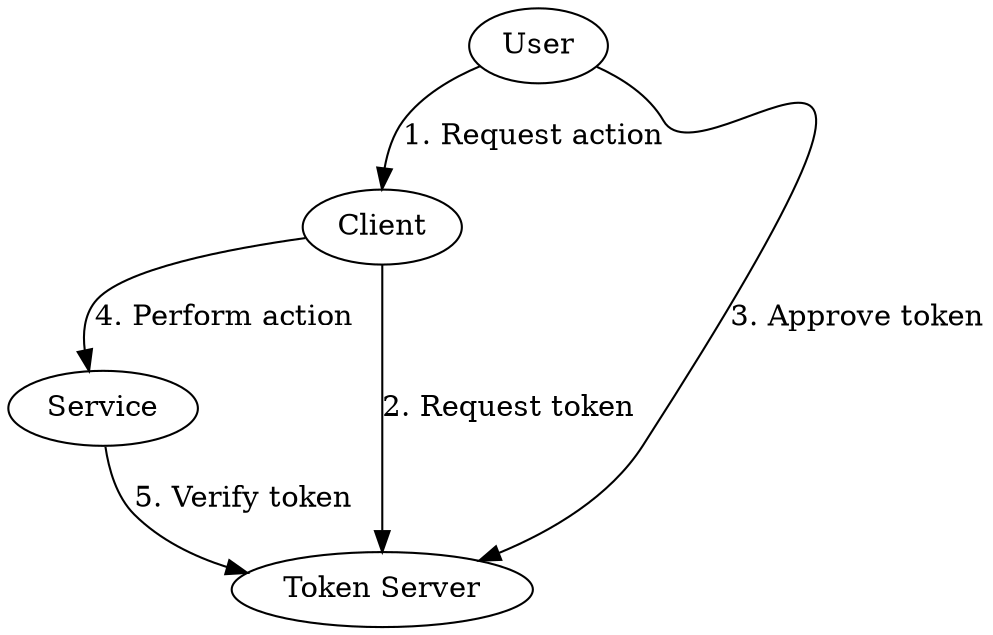 digraph "OAuth2 Server" {

    user [label="User"];
    client [label="Client"];
    service [label="Service"];
    server [label="Token Server"];

    user -> client    [label="1. Request action"];
    client -> server  [label="2. Request token"];
    user -> server    [label="3. Approve token"];
    client -> service [label="4. Perform action"];
    service -> server [label="5. Verify token"];

}
